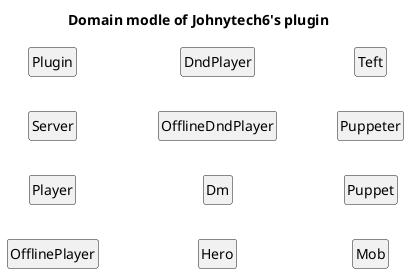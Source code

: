 @startuml MDD
skinparam style strictuml
skinparam defaultfontname Verdana
left to right direction
hide empty members
'skinparam linetype ortho
title Domain modle of Johnytech6's plugin

class Plugin{

}

class Server{

}

class Player{

}

class OfflinePlayer{

}

class DndPlayer{

}

class OfflineDndPlayer{

}

class Dm{

}

class Hero{

}

class Teft{

}

class Puppeter{

}

class Puppet{

}

class Mob{

}



@enduml